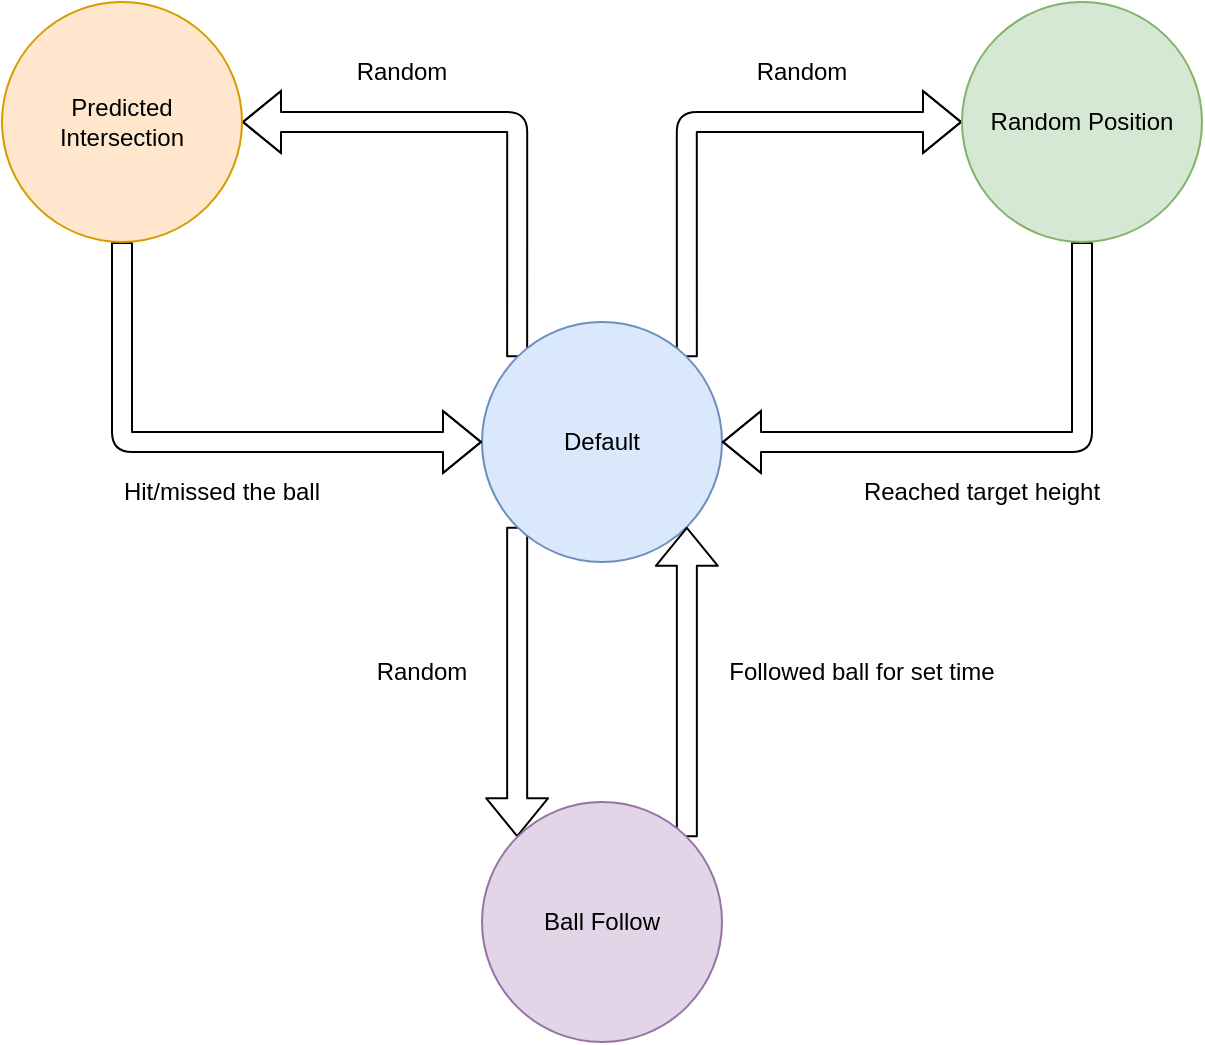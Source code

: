 <mxfile version="20.3.6" type="github">
  <diagram id="g9qfzgHPebZQgW2fT0E4" name="Page-1">
    <mxGraphModel dx="870" dy="626" grid="1" gridSize="10" guides="1" tooltips="1" connect="1" arrows="1" fold="1" page="1" pageScale="1" pageWidth="827" pageHeight="1169" math="0" shadow="0">
      <root>
        <mxCell id="0" />
        <mxCell id="1" parent="0" />
        <mxCell id="8kjbvUu87JB6cAuW_LZx-5" value="" style="rounded=1;orthogonalLoop=1;jettySize=auto;html=1;exitX=1;exitY=0;exitDx=0;exitDy=0;entryX=0;entryY=0.5;entryDx=0;entryDy=0;shape=flexArrow;edgeStyle=orthogonalEdgeStyle;fillColor=default;fillStyle=solid;" edge="1" parent="1" source="8kjbvUu87JB6cAuW_LZx-1" target="8kjbvUu87JB6cAuW_LZx-2">
          <mxGeometry relative="1" as="geometry">
            <Array as="points">
              <mxPoint x="462" y="100" />
            </Array>
          </mxGeometry>
        </mxCell>
        <mxCell id="8kjbvUu87JB6cAuW_LZx-9" value="" style="edgeStyle=orthogonalEdgeStyle;shape=flexArrow;rounded=1;orthogonalLoop=1;jettySize=auto;html=1;exitX=0;exitY=0;exitDx=0;exitDy=0;entryX=1;entryY=0.5;entryDx=0;entryDy=0;fillColor=default;fillStyle=solid;" edge="1" parent="1" source="8kjbvUu87JB6cAuW_LZx-1" target="8kjbvUu87JB6cAuW_LZx-4">
          <mxGeometry relative="1" as="geometry">
            <Array as="points">
              <mxPoint x="378" y="100" />
            </Array>
          </mxGeometry>
        </mxCell>
        <mxCell id="8kjbvUu87JB6cAuW_LZx-10" value="" style="edgeStyle=orthogonalEdgeStyle;shape=flexArrow;rounded=1;orthogonalLoop=1;jettySize=auto;html=1;exitX=0;exitY=1;exitDx=0;exitDy=0;entryX=0;entryY=0;entryDx=0;entryDy=0;fillColor=default;fillStyle=solid;" edge="1" parent="1" source="8kjbvUu87JB6cAuW_LZx-1" target="8kjbvUu87JB6cAuW_LZx-3">
          <mxGeometry relative="1" as="geometry" />
        </mxCell>
        <mxCell id="8kjbvUu87JB6cAuW_LZx-1" value="Default" style="ellipse;whiteSpace=wrap;html=1;aspect=fixed;fillColor=#dae8fc;strokeColor=#6c8ebf;" vertex="1" parent="1">
          <mxGeometry x="360" y="200" width="120" height="120" as="geometry" />
        </mxCell>
        <mxCell id="8kjbvUu87JB6cAuW_LZx-6" value="" style="edgeStyle=orthogonalEdgeStyle;shape=flexArrow;rounded=1;orthogonalLoop=1;jettySize=auto;html=1;exitX=0.5;exitY=1;exitDx=0;exitDy=0;entryX=1;entryY=0.5;entryDx=0;entryDy=0;fillColor=default;fillStyle=solid;" edge="1" parent="1" source="8kjbvUu87JB6cAuW_LZx-2" target="8kjbvUu87JB6cAuW_LZx-1">
          <mxGeometry relative="1" as="geometry" />
        </mxCell>
        <mxCell id="8kjbvUu87JB6cAuW_LZx-2" value="Random Position" style="ellipse;whiteSpace=wrap;html=1;aspect=fixed;fillColor=#d5e8d4;strokeColor=#82b366;" vertex="1" parent="1">
          <mxGeometry x="600" y="40" width="120" height="120" as="geometry" />
        </mxCell>
        <mxCell id="8kjbvUu87JB6cAuW_LZx-11" style="edgeStyle=orthogonalEdgeStyle;shape=flexArrow;rounded=1;orthogonalLoop=1;jettySize=auto;html=1;exitX=1;exitY=0;exitDx=0;exitDy=0;entryX=1;entryY=1;entryDx=0;entryDy=0;fillColor=default;fillStyle=solid;" edge="1" parent="1" source="8kjbvUu87JB6cAuW_LZx-3" target="8kjbvUu87JB6cAuW_LZx-1">
          <mxGeometry relative="1" as="geometry" />
        </mxCell>
        <mxCell id="8kjbvUu87JB6cAuW_LZx-3" value="Ball Follow" style="ellipse;whiteSpace=wrap;html=1;aspect=fixed;fillColor=#e1d5e7;strokeColor=#9673a6;" vertex="1" parent="1">
          <mxGeometry x="360" y="440" width="120" height="120" as="geometry" />
        </mxCell>
        <mxCell id="8kjbvUu87JB6cAuW_LZx-8" style="edgeStyle=orthogonalEdgeStyle;shape=flexArrow;rounded=1;orthogonalLoop=1;jettySize=auto;html=1;exitX=0.5;exitY=1;exitDx=0;exitDy=0;entryX=0;entryY=0.5;entryDx=0;entryDy=0;fillColor=default;fillStyle=solid;" edge="1" parent="1" source="8kjbvUu87JB6cAuW_LZx-4" target="8kjbvUu87JB6cAuW_LZx-1">
          <mxGeometry relative="1" as="geometry" />
        </mxCell>
        <mxCell id="8kjbvUu87JB6cAuW_LZx-4" value="Predicted&lt;br&gt;Intersection" style="ellipse;whiteSpace=wrap;html=1;aspect=fixed;fillColor=#ffe6cc;strokeColor=#d79b00;" vertex="1" parent="1">
          <mxGeometry x="120" y="40" width="120" height="120" as="geometry" />
        </mxCell>
        <mxCell id="8kjbvUu87JB6cAuW_LZx-12" value="Reached target height" style="text;html=1;align=center;verticalAlign=middle;whiteSpace=wrap;rounded=1;glass=0;fillColor=default;" vertex="1" parent="1">
          <mxGeometry x="540" y="270" width="140" height="30" as="geometry" />
        </mxCell>
        <mxCell id="8kjbvUu87JB6cAuW_LZx-14" value="Random" style="text;html=1;align=center;verticalAlign=middle;whiteSpace=wrap;rounded=1;glass=0;fillColor=default;" vertex="1" parent="1">
          <mxGeometry x="290" y="60" width="60" height="30" as="geometry" />
        </mxCell>
        <mxCell id="8kjbvUu87JB6cAuW_LZx-15" value="Random" style="text;html=1;align=center;verticalAlign=middle;whiteSpace=wrap;rounded=1;glass=0;fillColor=default;" vertex="1" parent="1">
          <mxGeometry x="490" y="60" width="60" height="30" as="geometry" />
        </mxCell>
        <mxCell id="8kjbvUu87JB6cAuW_LZx-16" value="Random" style="text;html=1;align=center;verticalAlign=middle;whiteSpace=wrap;rounded=1;glass=0;fillColor=default;" vertex="1" parent="1">
          <mxGeometry x="300" y="360" width="60" height="30" as="geometry" />
        </mxCell>
        <mxCell id="8kjbvUu87JB6cAuW_LZx-17" value="Hit/missed the ball&lt;span style=&quot;color: rgba(0, 0, 0, 0); font-family: monospace; font-size: 0px; text-align: start;&quot;&gt;%3CmxGraphModel%3E%3Croot%3E%3CmxCell%20id%3D%220%22%2F%3E%3CmxCell%20id%3D%221%22%20parent%3D%220%22%2F%3E%3CmxCell%20id%3D%222%22%20value%3D%22Reached%20target%20height%22%20style%3D%22text%3Bhtml%3D1%3Balign%3Dcenter%3BverticalAlign%3Dmiddle%3BwhiteSpace%3Dwrap%3Brounded%3D1%3Bglass%3D0%3BfillColor%3Ddefault%3B%22%20vertex%3D%221%22%20parent%3D%221%22%3E%3CmxGeometry%20x%3D%22590%22%20y%3D%22270%22%20width%3D%22140%22%20height%3D%2230%22%20as%3D%22geometry%22%2F%3E%3C%2FmxCell%3E%3C%2Froot%3E%3C%2FmxGraphModel%3E&lt;/span&gt;" style="text;html=1;align=center;verticalAlign=middle;whiteSpace=wrap;rounded=1;glass=0;fillColor=default;" vertex="1" parent="1">
          <mxGeometry x="160" y="270" width="140" height="30" as="geometry" />
        </mxCell>
        <mxCell id="8kjbvUu87JB6cAuW_LZx-18" value="Followed ball for set time" style="text;html=1;align=center;verticalAlign=middle;whiteSpace=wrap;rounded=1;glass=0;fillColor=default;" vertex="1" parent="1">
          <mxGeometry x="480" y="360" width="140" height="30" as="geometry" />
        </mxCell>
      </root>
    </mxGraphModel>
  </diagram>
</mxfile>
